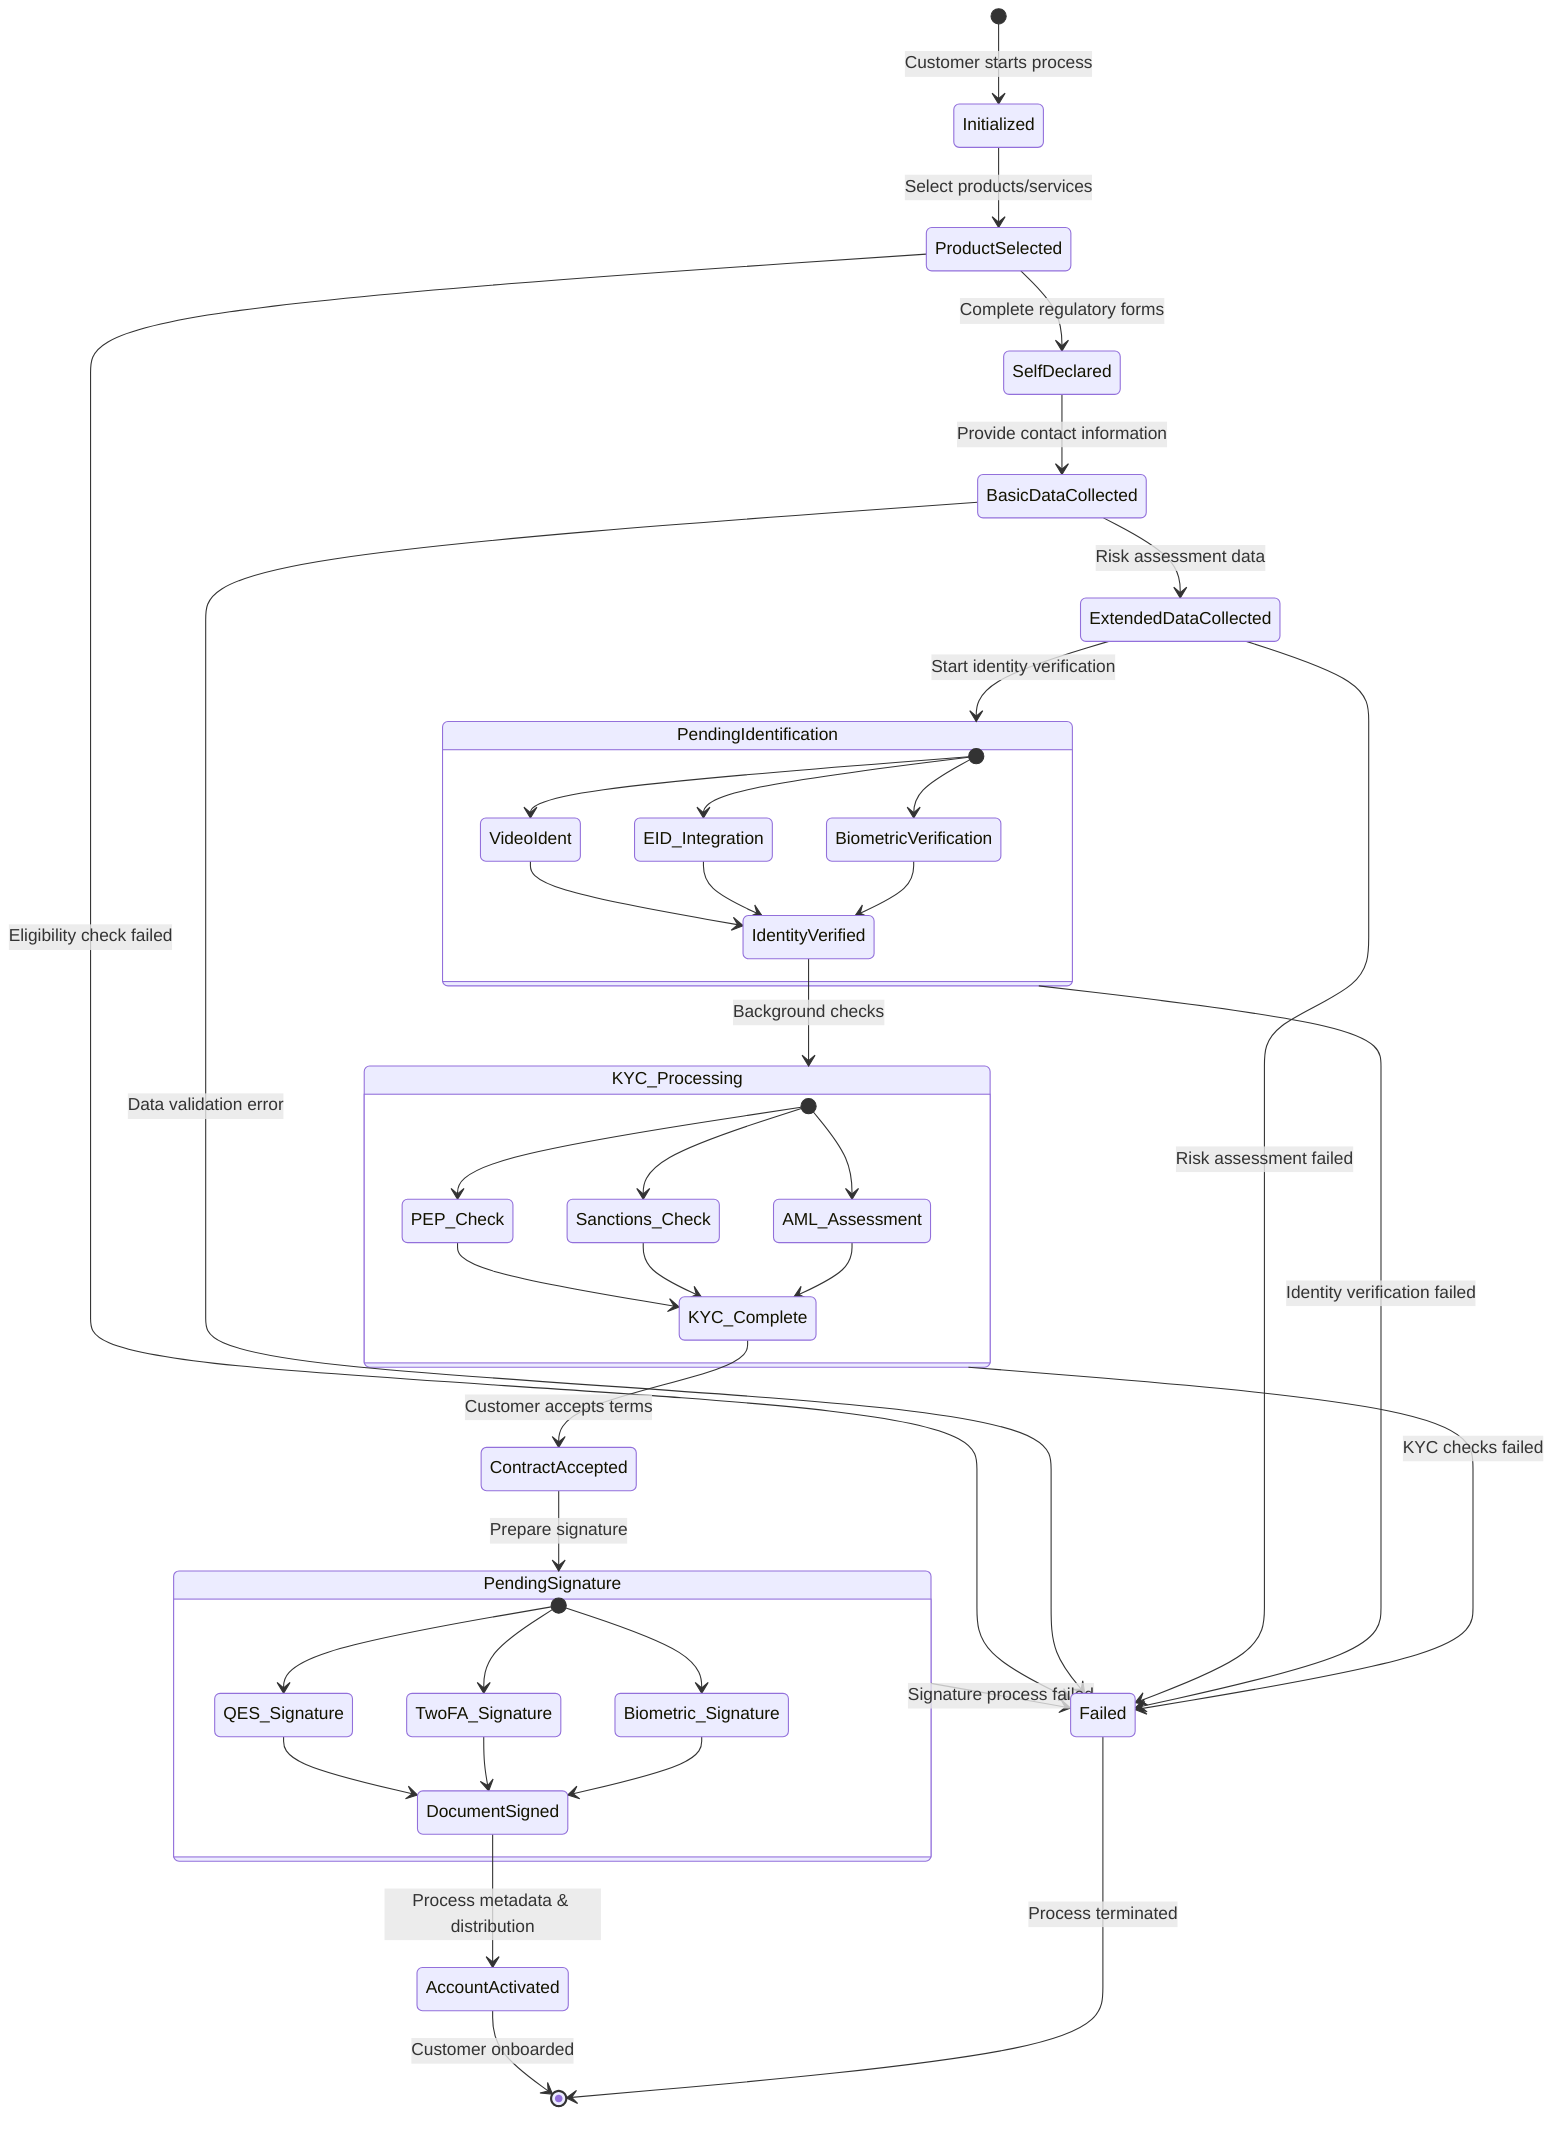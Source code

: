 stateDiagram-v2
    [*] --> Initialized: Customer starts process
    
    Initialized --> ProductSelected: Select products/services
    ProductSelected --> SelfDeclared: Complete regulatory forms
    
    SelfDeclared --> BasicDataCollected: Provide contact information
    BasicDataCollected --> ExtendedDataCollected: Risk assessment data
    
    ExtendedDataCollected --> PendingIdentification: Start identity verification
    
    state PendingIdentification {
        [*] --> VideoIdent
        [*] --> EID_Integration  
        [*] --> BiometricVerification
        VideoIdent --> IdentityVerified
        EID_Integration --> IdentityVerified
        BiometricVerification --> IdentityVerified
    }
    
    IdentityVerified --> KYC_Processing: Background checks
    
    state KYC_Processing {
        [*] --> PEP_Check
        [*] --> Sanctions_Check
        [*] --> AML_Assessment
        PEP_Check --> KYC_Complete
        Sanctions_Check --> KYC_Complete
        AML_Assessment --> KYC_Complete
    }
    
    KYC_Complete --> ContractAccepted: Customer accepts terms
    ContractAccepted --> PendingSignature: Prepare signature
    
    state PendingSignature {
        [*] --> QES_Signature
        [*] --> TwoFA_Signature
        [*] --> Biometric_Signature
        QES_Signature --> DocumentSigned
        TwoFA_Signature --> DocumentSigned
        Biometric_Signature --> DocumentSigned
    }
    
    DocumentSigned --> AccountActivated: Process metadata & distribution
    AccountActivated --> [*]: Customer onboarded
    
    %% Error states
    ProductSelected --> Failed: Eligibility check failed
    BasicDataCollected --> Failed: Data validation error
    ExtendedDataCollected --> Failed: Risk assessment failed
    PendingIdentification --> Failed: Identity verification failed
    KYC_Processing --> Failed: KYC checks failed
    PendingSignature --> Failed: Signature process failed
    
    Failed --> [*]: Process terminated